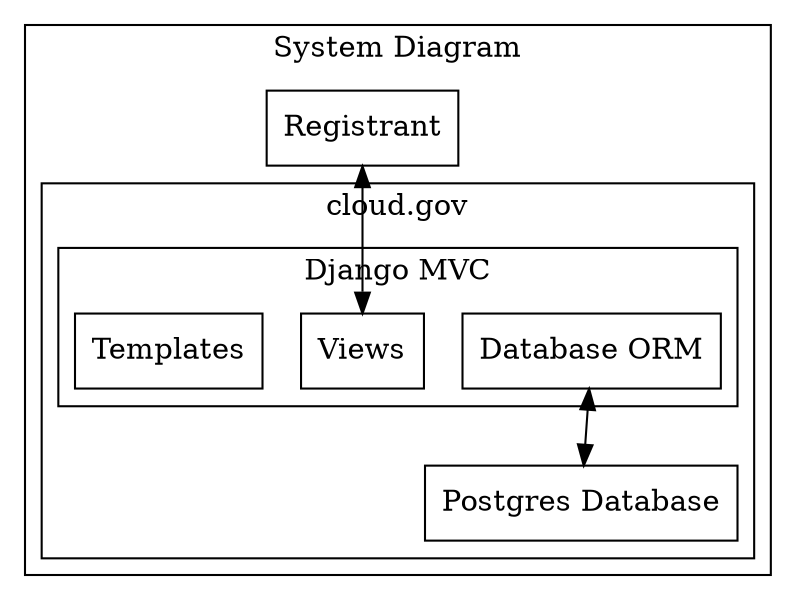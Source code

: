 digraph systemDiagram {
  # Install graphviz and run `fdp -Tpng system.dot -o system_diagram.png`
  subgraph cluster_0 {
    label="System Diagram";
    node [shape=record];
    registrant [label="Registrant"];
    subgraph cluster_cloud {
      label="cloud.gov";
      node [shape=record];
      postgres [label="Postgres Database"];
      subgraph cluster_django {
        label="Django MVC";
        node [shape=record];
        models [pos="0,1!" label="Database ORM"];
        views [pos="1,.5!" label="Views"];
        templates [pos="1,0!" label="Templates"];
      }
    }
    registrant -> views [dir=both];
    models -> postgres [dir=both];
  }
}